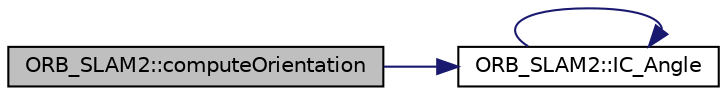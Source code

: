 digraph "ORB_SLAM2::computeOrientation"
{
  edge [fontname="Helvetica",fontsize="10",labelfontname="Helvetica",labelfontsize="10"];
  node [fontname="Helvetica",fontsize="10",shape=record];
  rankdir="LR";
  Node2 [label="ORB_SLAM2::computeOrientation",height=0.2,width=0.4,color="black", fillcolor="grey75", style="filled", fontcolor="black"];
  Node2 -> Node3 [color="midnightblue",fontsize="10",style="solid",fontname="Helvetica"];
  Node3 [label="ORB_SLAM2::IC_Angle",height=0.2,width=0.4,color="black", fillcolor="white", style="filled",URL="$namespace_o_r_b___s_l_a_m2.html#ac570dbdaae2d483745515b5022fd6820",tooltip="Fast角点不具有方向性，需要赋予其方向，灰度质心法计算特征点的旋转 计算特征点的灰度质心，计算半径为HALF..."];
  Node3 -> Node3 [color="midnightblue",fontsize="10",style="solid",fontname="Helvetica"];
}
